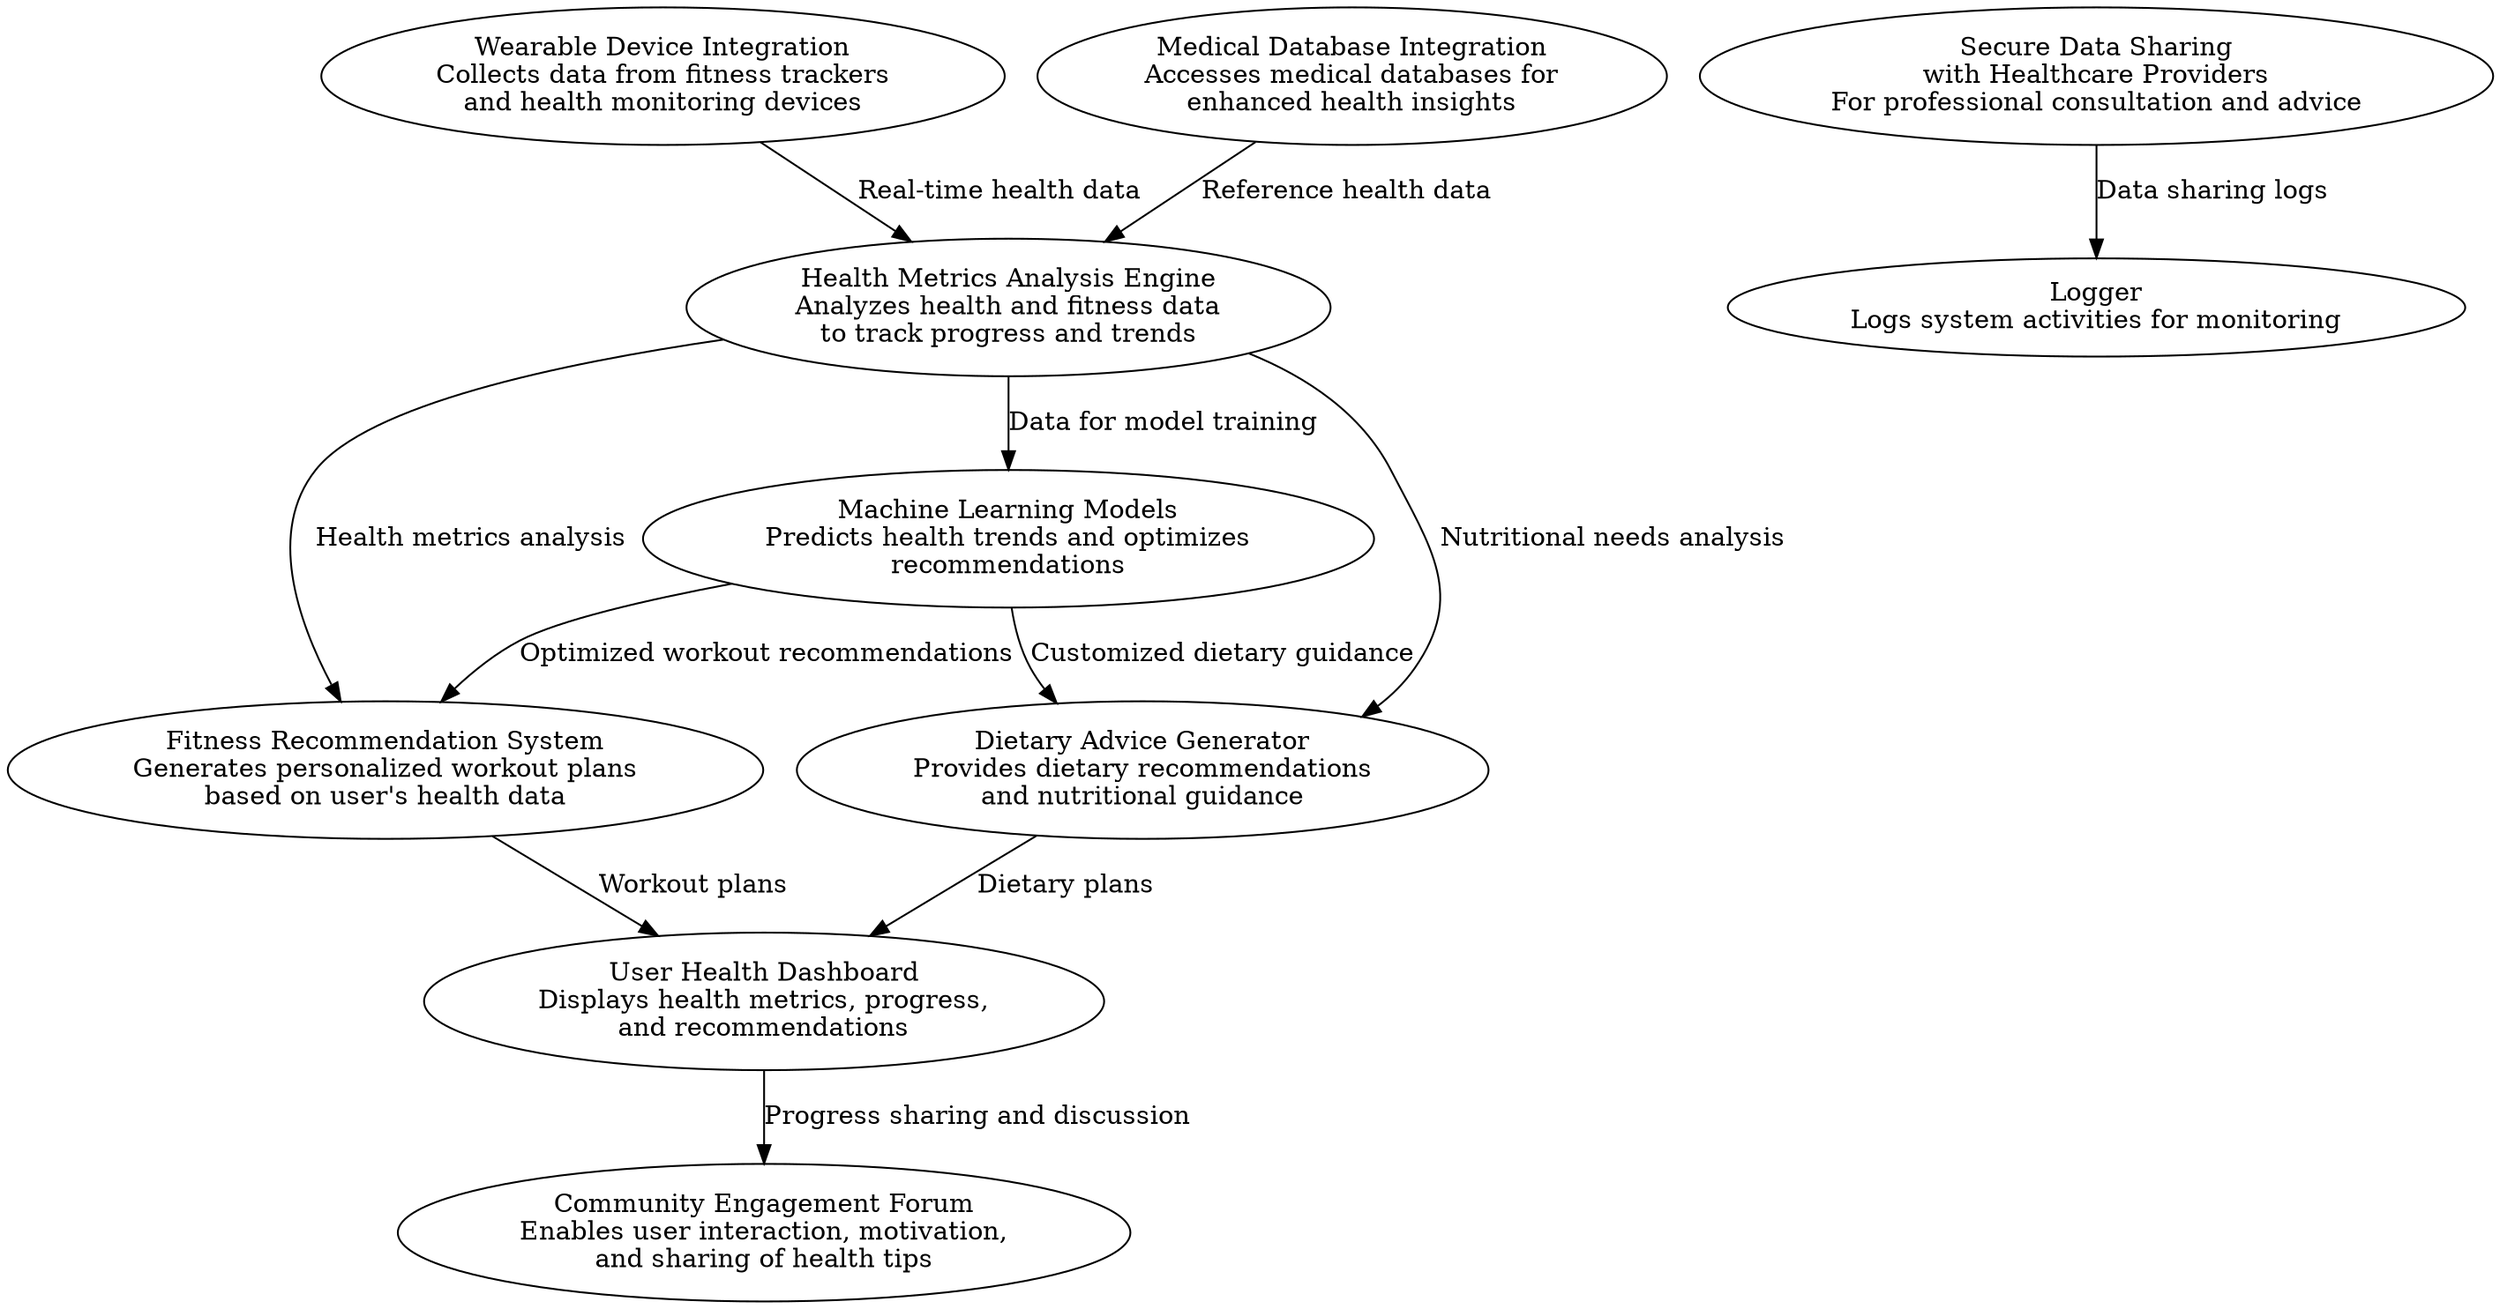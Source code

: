 digraph PersonalHealthFitnessMonitoring {


    WearableDeviceIntegration [label="Wearable Device Integration\nCollects data from fitness trackers\nand health monitoring devices"];
    HealthMetricsAnalysis [label="Health Metrics Analysis Engine\nAnalyzes health and fitness data\nto track progress and trends"];
    FitnessRecommendation [label="Fitness Recommendation System\nGenerates personalized workout plans\nbased on user's health data"];
    DietaryAdviceGenerator [label="Dietary Advice Generator\nProvides dietary recommendations\nand nutritional guidance"];
    UserHealthDashboard [label="User Health Dashboard\nDisplays health metrics, progress,\nand recommendations"];
    CommunityForum [label="Community Engagement Forum\nEnables user interaction, motivation,\nand sharing of health tips"];
    MachineLearningModels [label="Machine Learning Models\nPredicts health trends and optimizes\nrecommendations"];
    MedicalDatabaseIntegration [label="Medical Database Integration\nAccesses medical databases for\nenhanced health insights"];
    HealthcareProviderSharing [label="Secure Data Sharing\nwith Healthcare Providers\nFor professional consultation and advice"];
    Logger [label="Logger\nLogs system activities for monitoring"];

    WearableDeviceIntegration -> HealthMetricsAnalysis [label="Real-time health data"];
    HealthMetricsAnalysis -> FitnessRecommendation [label="Health metrics analysis"];
    HealthMetricsAnalysis -> DietaryAdviceGenerator [label="Nutritional needs analysis"];
    FitnessRecommendation -> UserHealthDashboard [label="Workout plans"];
    DietaryAdviceGenerator -> UserHealthDashboard [label="Dietary plans"];
    UserHealthDashboard -> CommunityForum [label="Progress sharing and discussion"];
    HealthMetricsAnalysis -> MachineLearningModels [label="Data for model training"];
    MachineLearningModels -> FitnessRecommendation [label="Optimized workout recommendations"];
    MachineLearningModels -> DietaryAdviceGenerator [label="Customized dietary guidance"];
    MedicalDatabaseIntegration -> HealthMetricsAnalysis [label="Reference health data"];
    HealthcareProviderSharing -> Logger [label="Data sharing logs"];

    // Styling
    edge [color=blue];
    node [style=filled, color=lightgrey];
}

